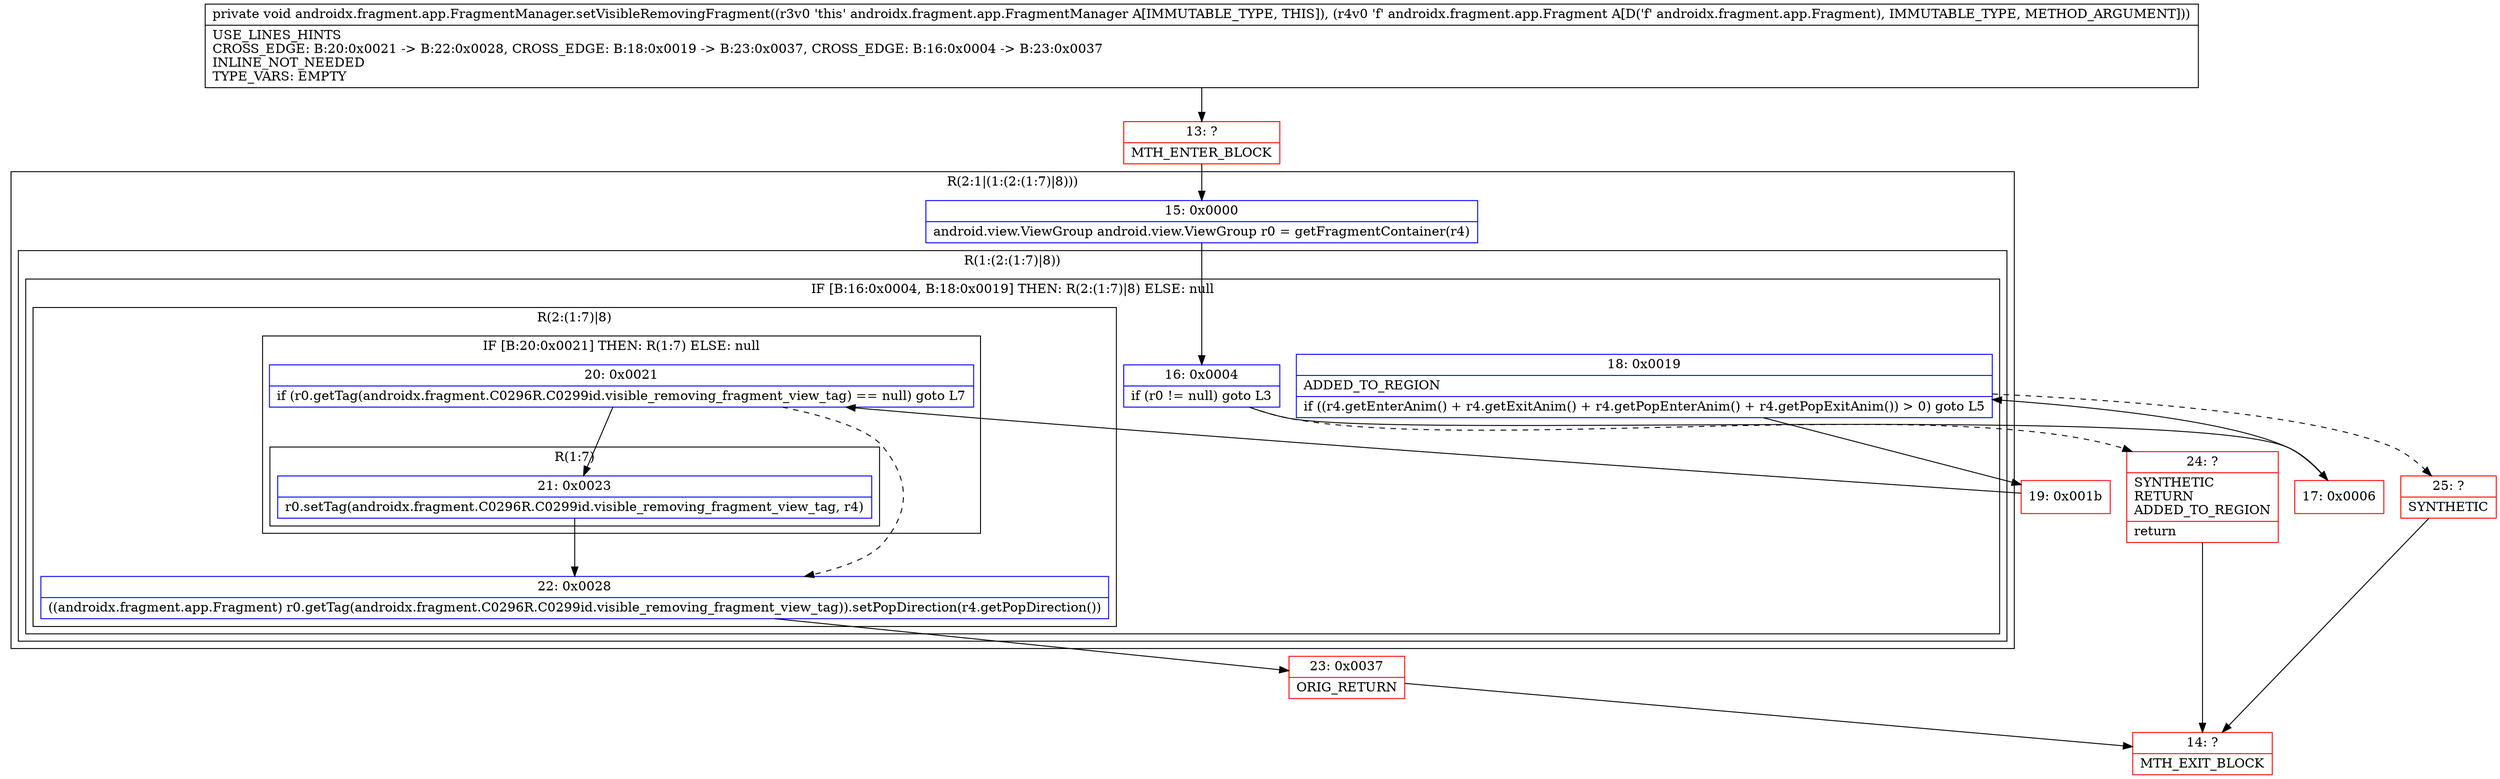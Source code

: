 digraph "CFG forandroidx.fragment.app.FragmentManager.setVisibleRemovingFragment(Landroidx\/fragment\/app\/Fragment;)V" {
subgraph cluster_Region_1444563428 {
label = "R(2:1|(1:(2:(1:7)|8)))";
node [shape=record,color=blue];
Node_15 [shape=record,label="{15\:\ 0x0000|android.view.ViewGroup android.view.ViewGroup r0 = getFragmentContainer(r4)\l}"];
subgraph cluster_Region_899805858 {
label = "R(1:(2:(1:7)|8))";
node [shape=record,color=blue];
subgraph cluster_IfRegion_1631360065 {
label = "IF [B:16:0x0004, B:18:0x0019] THEN: R(2:(1:7)|8) ELSE: null";
node [shape=record,color=blue];
Node_16 [shape=record,label="{16\:\ 0x0004|if (r0 != null) goto L3\l}"];
Node_18 [shape=record,label="{18\:\ 0x0019|ADDED_TO_REGION\l|if ((r4.getEnterAnim() + r4.getExitAnim() + r4.getPopEnterAnim() + r4.getPopExitAnim()) \> 0) goto L5\l}"];
subgraph cluster_Region_1731445526 {
label = "R(2:(1:7)|8)";
node [shape=record,color=blue];
subgraph cluster_IfRegion_946147591 {
label = "IF [B:20:0x0021] THEN: R(1:7) ELSE: null";
node [shape=record,color=blue];
Node_20 [shape=record,label="{20\:\ 0x0021|if (r0.getTag(androidx.fragment.C0296R.C0299id.visible_removing_fragment_view_tag) == null) goto L7\l}"];
subgraph cluster_Region_1667425271 {
label = "R(1:7)";
node [shape=record,color=blue];
Node_21 [shape=record,label="{21\:\ 0x0023|r0.setTag(androidx.fragment.C0296R.C0299id.visible_removing_fragment_view_tag, r4)\l}"];
}
}
Node_22 [shape=record,label="{22\:\ 0x0028|((androidx.fragment.app.Fragment) r0.getTag(androidx.fragment.C0296R.C0299id.visible_removing_fragment_view_tag)).setPopDirection(r4.getPopDirection())\l}"];
}
}
}
}
Node_13 [shape=record,color=red,label="{13\:\ ?|MTH_ENTER_BLOCK\l}"];
Node_17 [shape=record,color=red,label="{17\:\ 0x0006}"];
Node_19 [shape=record,color=red,label="{19\:\ 0x001b}"];
Node_23 [shape=record,color=red,label="{23\:\ 0x0037|ORIG_RETURN\l}"];
Node_14 [shape=record,color=red,label="{14\:\ ?|MTH_EXIT_BLOCK\l}"];
Node_25 [shape=record,color=red,label="{25\:\ ?|SYNTHETIC\l}"];
Node_24 [shape=record,color=red,label="{24\:\ ?|SYNTHETIC\lRETURN\lADDED_TO_REGION\l|return\l}"];
MethodNode[shape=record,label="{private void androidx.fragment.app.FragmentManager.setVisibleRemovingFragment((r3v0 'this' androidx.fragment.app.FragmentManager A[IMMUTABLE_TYPE, THIS]), (r4v0 'f' androidx.fragment.app.Fragment A[D('f' androidx.fragment.app.Fragment), IMMUTABLE_TYPE, METHOD_ARGUMENT]))  | USE_LINES_HINTS\lCROSS_EDGE: B:20:0x0021 \-\> B:22:0x0028, CROSS_EDGE: B:18:0x0019 \-\> B:23:0x0037, CROSS_EDGE: B:16:0x0004 \-\> B:23:0x0037\lINLINE_NOT_NEEDED\lTYPE_VARS: EMPTY\l}"];
MethodNode -> Node_13;Node_15 -> Node_16;
Node_16 -> Node_17;
Node_16 -> Node_24[style=dashed];
Node_18 -> Node_19;
Node_18 -> Node_25[style=dashed];
Node_20 -> Node_21;
Node_20 -> Node_22[style=dashed];
Node_21 -> Node_22;
Node_22 -> Node_23;
Node_13 -> Node_15;
Node_17 -> Node_18;
Node_19 -> Node_20;
Node_23 -> Node_14;
Node_25 -> Node_14;
Node_24 -> Node_14;
}

